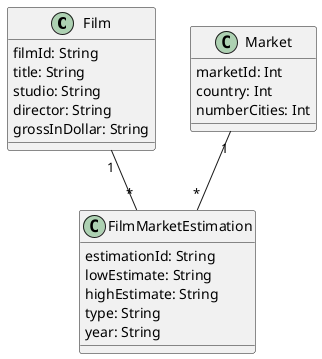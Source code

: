 @startuml "FilmRank"


class Film{
  filmId: String
  title: String
  studio: String
  director: String
  grossInDollar: String
}

class Market{
  marketId: Int
  country: Int
  numberCities: Int
}

class FilmMarketEstimation{
  estimationId: String
  lowEstimate: String
  highEstimate: String
  type: String
  year: String
}



Film "1" -- "*" FilmMarketEstimation

Market "1" -- "*" FilmMarketEstimation


@enduml